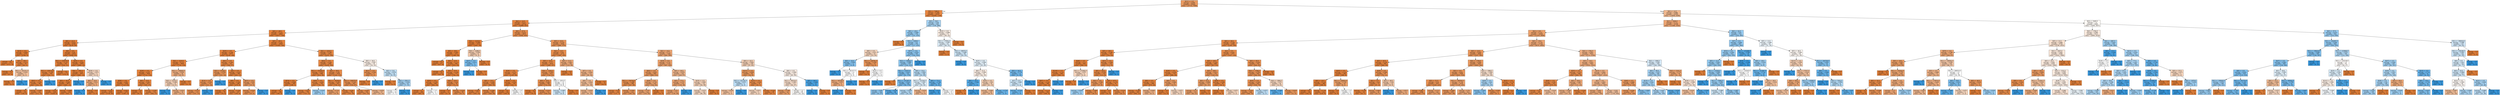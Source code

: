 digraph Tree {
node [shape=box, style="filled", color="black"] ;
0 [label="X[31] <= 0.5\nentropy = 0.649\nsamples = 45222\nvalue = [37714, 7508]", fillcolor="#e58139cc"] ;
1 [label="X[3] <= 7280.0\nentropy = 0.269\nsamples = 24167\nvalue = [23058, 1109]", fillcolor="#e58139f3"] ;
0 -> 1 [labeldistance=2.5, labelangle=45, headlabel="True"] ;
2 [label="X[2] <= 12.5\nentropy = 0.217\nsamples = 23722\nvalue = [22899, 823]", fillcolor="#e58139f6"] ;
1 -> 2 ;
3 [label="X[0] <= 28.5\nentropy = 0.127\nsamples = 18847\nvalue = [18517, 330]", fillcolor="#e58139fa"] ;
2 -> 3 ;
4 [label="X[0] <= 21.5\nentropy = 0.031\nsamples = 8160\nvalue = [8134, 26]", fillcolor="#e58139fe"] ;
3 -> 4 ;
5 [label="X[18] <= 0.5\nentropy = 0.004\nsamples = 3741\nvalue = [3740, 1]", fillcolor="#e58139ff"] ;
4 -> 5 ;
6 [label="entropy = 0.0\nsamples = 3711\nvalue = [3711, 0]", fillcolor="#e58139ff"] ;
5 -> 6 ;
7 [label="X[5] <= 56.0\nentropy = 0.211\nsamples = 30\nvalue = [29, 1]", fillcolor="#e58139f6"] ;
5 -> 7 ;
8 [label="entropy = 0.0\nsamples = 27\nvalue = [27, 0]", fillcolor="#e58139ff"] ;
7 -> 8 ;
9 [label="X[1] <= 303151.5\nentropy = 0.918\nsamples = 3\nvalue = [2, 1]", fillcolor="#e581397f"] ;
7 -> 9 ;
10 [label="entropy = 0.0\nsamples = 2\nvalue = [2, 0]", fillcolor="#e58139ff"] ;
9 -> 10 ;
11 [label="entropy = 0.0\nsamples = 1\nvalue = [0, 1]", fillcolor="#399de5ff"] ;
9 -> 11 ;
12 [label="X[8] <= 0.5\nentropy = 0.05\nsamples = 4419\nvalue = [4394, 25]", fillcolor="#e58139fe"] ;
4 -> 12 ;
13 [label="X[1] <= 230576.0\nentropy = 0.143\nsamples = 541\nvalue = [530, 11]", fillcolor="#e58139fa"] ;
12 -> 13 ;
14 [label="X[1] <= 229114.0\nentropy = 0.196\nsamples = 363\nvalue = [352, 11]", fillcolor="#e58139f7"] ;
13 -> 14 ;
15 [label="X[62] <= 0.5\nentropy = 0.182\nsamples = 362\nvalue = [352, 10]", fillcolor="#e58139f8"] ;
14 -> 15 ;
16 [label="entropy = 0.0\nsamples = 140\nvalue = [140, 0]", fillcolor="#e58139ff"] ;
15 -> 16 ;
17 [label="entropy = 0.265\nsamples = 222\nvalue = [212, 10]", fillcolor="#e58139f3"] ;
15 -> 17 ;
18 [label="entropy = 0.0\nsamples = 1\nvalue = [0, 1]", fillcolor="#399de5ff"] ;
14 -> 18 ;
19 [label="entropy = 0.0\nsamples = 178\nvalue = [178, 0]", fillcolor="#e58139ff"] ;
13 -> 19 ;
20 [label="X[30] <= 0.5\nentropy = 0.034\nsamples = 3878\nvalue = [3864, 14]", fillcolor="#e58139fe"] ;
12 -> 20 ;
21 [label="X[4] <= 2501.5\nentropy = 0.03\nsamples = 3873\nvalue = [3861, 12]", fillcolor="#e58139fe"] ;
20 -> 21 ;
22 [label="X[5] <= 44.5\nentropy = 0.028\nsamples = 3872\nvalue = [3861, 11]", fillcolor="#e58139fe"] ;
21 -> 22 ;
23 [label="entropy = 0.014\nsamples = 3242\nvalue = [3238, 4]", fillcolor="#e58139ff"] ;
22 -> 23 ;
24 [label="entropy = 0.088\nsamples = 630\nvalue = [623, 7]", fillcolor="#e58139fc"] ;
22 -> 24 ;
25 [label="entropy = 0.0\nsamples = 1\nvalue = [0, 1]", fillcolor="#399de5ff"] ;
21 -> 25 ;
26 [label="X[38] <= 0.5\nentropy = 0.971\nsamples = 5\nvalue = [3, 2]", fillcolor="#e5813955"] ;
20 -> 26 ;
27 [label="X[0] <= 24.0\nentropy = 0.811\nsamples = 4\nvalue = [3, 1]", fillcolor="#e58139aa"] ;
26 -> 27 ;
28 [label="entropy = 0.0\nsamples = 1\nvalue = [0, 1]", fillcolor="#399de5ff"] ;
27 -> 28 ;
29 [label="entropy = 0.0\nsamples = 3\nvalue = [3, 0]", fillcolor="#e58139ff"] ;
27 -> 29 ;
30 [label="entropy = 0.0\nsamples = 1\nvalue = [0, 1]", fillcolor="#399de5ff"] ;
26 -> 30 ;
31 [label="X[5] <= 40.5\nentropy = 0.187\nsamples = 10687\nvalue = [10383, 304]", fillcolor="#e58139f8"] ;
3 -> 31 ;
32 [label="X[45] <= 0.5\nentropy = 0.128\nsamples = 8275\nvalue = [8129, 146]", fillcolor="#e58139fa"] ;
31 -> 32 ;
33 [label="X[4] <= 2218.5\nentropy = 0.113\nsamples = 7854\nvalue = [7735, 119]", fillcolor="#e58139fb"] ;
32 -> 33 ;
34 [label="X[39] <= 0.5\nentropy = 0.107\nsamples = 7820\nvalue = [7710, 110]", fillcolor="#e58139fb"] ;
33 -> 34 ;
35 [label="X[58] <= 0.5\nentropy = 0.091\nsamples = 7208\nvalue = [7125, 83]", fillcolor="#e58139fc"] ;
34 -> 35 ;
36 [label="entropy = 0.104\nsamples = 5838\nvalue = [5758, 80]", fillcolor="#e58139fb"] ;
35 -> 36 ;
37 [label="entropy = 0.023\nsamples = 1370\nvalue = [1367, 3]", fillcolor="#e58139fe"] ;
35 -> 37 ;
38 [label="X[0] <= 32.5\nentropy = 0.261\nsamples = 612\nvalue = [585, 27]", fillcolor="#e58139f3"] ;
34 -> 38 ;
39 [label="entropy = 0.0\nsamples = 93\nvalue = [93, 0]", fillcolor="#e58139ff"] ;
38 -> 39 ;
40 [label="entropy = 0.295\nsamples = 519\nvalue = [492, 27]", fillcolor="#e58139f1"] ;
38 -> 40 ;
41 [label="X[1] <= 194645.5\nentropy = 0.834\nsamples = 34\nvalue = [25, 9]", fillcolor="#e58139a3"] ;
33 -> 41 ;
42 [label="X[4] <= 2270.0\nentropy = 0.966\nsamples = 23\nvalue = [14, 9]", fillcolor="#e581395b"] ;
41 -> 42 ;
43 [label="entropy = 0.0\nsamples = 4\nvalue = [0, 4]", fillcolor="#399de5ff"] ;
42 -> 43 ;
44 [label="entropy = 0.831\nsamples = 19\nvalue = [14, 5]", fillcolor="#e58139a4"] ;
42 -> 44 ;
45 [label="entropy = 0.0\nsamples = 11\nvalue = [11, 0]", fillcolor="#e58139ff"] ;
41 -> 45 ;
46 [label="X[61] <= 0.5\nentropy = 0.344\nsamples = 421\nvalue = [394, 27]", fillcolor="#e58139ee"] ;
32 -> 46 ;
47 [label="X[3] <= 4718.5\nentropy = 0.576\nsamples = 117\nvalue = [101, 16]", fillcolor="#e58139d7"] ;
46 -> 47 ;
48 [label="X[14] <= 0.5\nentropy = 0.534\nsamples = 115\nvalue = [101, 14]", fillcolor="#e58139dc"] ;
47 -> 48 ;
49 [label="entropy = 0.512\nsamples = 114\nvalue = [101, 13]", fillcolor="#e58139de"] ;
48 -> 49 ;
50 [label="entropy = 0.0\nsamples = 1\nvalue = [0, 1]", fillcolor="#399de5ff"] ;
48 -> 50 ;
51 [label="entropy = 0.0\nsamples = 2\nvalue = [0, 2]", fillcolor="#399de5ff"] ;
47 -> 51 ;
52 [label="X[6] <= 0.5\nentropy = 0.225\nsamples = 304\nvalue = [293, 11]", fillcolor="#e58139f5"] ;
46 -> 52 ;
53 [label="X[8] <= 0.5\nentropy = 0.184\nsamples = 286\nvalue = [278, 8]", fillcolor="#e58139f8"] ;
52 -> 53 ;
54 [label="entropy = 0.0\nsamples = 79\nvalue = [79, 0]", fillcolor="#e58139ff"] ;
53 -> 54 ;
55 [label="entropy = 0.236\nsamples = 207\nvalue = [199, 8]", fillcolor="#e58139f5"] ;
53 -> 55 ;
56 [label="X[57] <= 0.5\nentropy = 0.65\nsamples = 18\nvalue = [15, 3]", fillcolor="#e58139cc"] ;
52 -> 56 ;
57 [label="entropy = 0.523\nsamples = 17\nvalue = [15, 2]", fillcolor="#e58139dd"] ;
56 -> 57 ;
58 [label="entropy = 0.0\nsamples = 1\nvalue = [0, 1]", fillcolor="#399de5ff"] ;
56 -> 58 ;
59 [label="X[4] <= 2244.5\nentropy = 0.349\nsamples = 2412\nvalue = [2254, 158]", fillcolor="#e58139ed"] ;
31 -> 59 ;
60 [label="X[62] <= 0.5\nentropy = 0.329\nsamples = 2382\nvalue = [2238, 144]", fillcolor="#e58139ef"] ;
59 -> 60 ;
61 [label="X[1] <= 103263.0\nentropy = 0.223\nsamples = 948\nvalue = [914, 34]", fillcolor="#e58139f6"] ;
60 -> 61 ;
62 [label="X[74] <= 0.5\nentropy = 0.048\nsamples = 189\nvalue = [188, 1]", fillcolor="#e58139fe"] ;
61 -> 62 ;
63 [label="entropy = 0.0\nsamples = 188\nvalue = [188, 0]", fillcolor="#e58139ff"] ;
62 -> 63 ;
64 [label="entropy = 0.0\nsamples = 1\nvalue = [0, 1]", fillcolor="#399de5ff"] ;
62 -> 64 ;
65 [label="X[46] <= 0.5\nentropy = 0.258\nsamples = 759\nvalue = [726, 33]", fillcolor="#e58139f3"] ;
61 -> 65 ;
66 [label="entropy = 0.247\nsamples = 756\nvalue = [725, 31]", fillcolor="#e58139f4"] ;
65 -> 66 ;
67 [label="entropy = 0.918\nsamples = 3\nvalue = [1, 2]", fillcolor="#399de57f"] ;
65 -> 67 ;
68 [label="X[0] <= 39.5\nentropy = 0.39\nsamples = 1434\nvalue = [1324, 110]", fillcolor="#e58139ea"] ;
60 -> 68 ;
69 [label="X[1] <= 34236.0\nentropy = 0.293\nsamples = 833\nvalue = [790, 43]", fillcolor="#e58139f1"] ;
68 -> 69 ;
70 [label="entropy = 0.712\nsamples = 41\nvalue = [33, 8]", fillcolor="#e58139c1"] ;
69 -> 70 ;
71 [label="entropy = 0.261\nsamples = 792\nvalue = [757, 35]", fillcolor="#e58139f3"] ;
69 -> 71 ;
72 [label="X[1] <= 328275.0\nentropy = 0.504\nsamples = 601\nvalue = [534, 67]", fillcolor="#e58139df"] ;
68 -> 72 ;
73 [label="entropy = 0.455\nsamples = 554\nvalue = [501, 53]", fillcolor="#e58139e4"] ;
72 -> 73 ;
74 [label="entropy = 0.879\nsamples = 47\nvalue = [33, 14]", fillcolor="#e5813993"] ;
72 -> 74 ;
75 [label="X[0] <= 36.5\nentropy = 0.997\nsamples = 30\nvalue = [16, 14]", fillcolor="#e5813920"] ;
59 -> 75 ;
76 [label="X[21] <= 0.5\nentropy = 0.544\nsamples = 8\nvalue = [7, 1]", fillcolor="#e58139db"] ;
75 -> 76 ;
77 [label="entropy = 0.0\nsamples = 7\nvalue = [7, 0]", fillcolor="#e58139ff"] ;
76 -> 77 ;
78 [label="entropy = 0.0\nsamples = 1\nvalue = [0, 1]", fillcolor="#399de5ff"] ;
76 -> 78 ;
79 [label="X[2] <= 5.0\nentropy = 0.976\nsamples = 22\nvalue = [9, 13]", fillcolor="#399de54e"] ;
75 -> 79 ;
80 [label="entropy = 0.0\nsamples = 2\nvalue = [2, 0]", fillcolor="#e58139ff"] ;
79 -> 80 ;
81 [label="X[4] <= 2501.5\nentropy = 0.934\nsamples = 20\nvalue = [7, 13]", fillcolor="#399de576"] ;
79 -> 81 ;
82 [label="entropy = 1.0\nsamples = 14\nvalue = [7, 7]", fillcolor="#e5813900"] ;
81 -> 82 ;
83 [label="entropy = 0.0\nsamples = 6\nvalue = [0, 6]", fillcolor="#399de5ff"] ;
81 -> 83 ;
84 [label="X[0] <= 27.5\nentropy = 0.473\nsamples = 4875\nvalue = [4382, 493]", fillcolor="#e58139e2"] ;
2 -> 84 ;
85 [label="X[4] <= 2218.0\nentropy = 0.098\nsamples = 1419\nvalue = [1401, 18]", fillcolor="#e58139fc"] ;
84 -> 85 ;
86 [label="X[5] <= 39.5\nentropy = 0.085\nsamples = 1411\nvalue = [1396, 15]", fillcolor="#e58139fc"] ;
85 -> 86 ;
87 [label="entropy = 0.0\nsamples = 417\nvalue = [417, 0]", fillcolor="#e58139ff"] ;
86 -> 87 ;
88 [label="X[0] <= 23.5\nentropy = 0.113\nsamples = 994\nvalue = [979, 15]", fillcolor="#e58139fb"] ;
86 -> 88 ;
89 [label="entropy = 0.0\nsamples = 221\nvalue = [221, 0]", fillcolor="#e58139ff"] ;
88 -> 89 ;
90 [label="X[5] <= 53.5\nentropy = 0.138\nsamples = 773\nvalue = [758, 15]", fillcolor="#e58139fa"] ;
88 -> 90 ;
91 [label="X[30] <= 0.5\nentropy = 0.109\nsamples = 694\nvalue = [684, 10]", fillcolor="#e58139fb"] ;
90 -> 91 ;
92 [label="entropy = 0.1\nsamples = 692\nvalue = [683, 9]", fillcolor="#e58139fc"] ;
91 -> 92 ;
93 [label="entropy = 1.0\nsamples = 2\nvalue = [1, 1]", fillcolor="#e5813900"] ;
91 -> 93 ;
94 [label="X[0] <= 24.5\nentropy = 0.34\nsamples = 79\nvalue = [74, 5]", fillcolor="#e58139ee"] ;
90 -> 94 ;
95 [label="entropy = 0.0\nsamples = 21\nvalue = [21, 0]", fillcolor="#e58139ff"] ;
94 -> 95 ;
96 [label="entropy = 0.424\nsamples = 58\nvalue = [53, 5]", fillcolor="#e58139e7"] ;
94 -> 96 ;
97 [label="X[4] <= 2298.5\nentropy = 0.954\nsamples = 8\nvalue = [5, 3]", fillcolor="#e5813966"] ;
85 -> 97 ;
98 [label="X[47] <= 0.5\nentropy = 0.811\nsamples = 4\nvalue = [1, 3]", fillcolor="#399de5aa"] ;
97 -> 98 ;
99 [label="entropy = 0.0\nsamples = 3\nvalue = [0, 3]", fillcolor="#399de5ff"] ;
98 -> 99 ;
100 [label="entropy = 0.0\nsamples = 1\nvalue = [1, 0]", fillcolor="#e58139ff"] ;
98 -> 100 ;
101 [label="entropy = 0.0\nsamples = 4\nvalue = [4, 0]", fillcolor="#e58139ff"] ;
97 -> 101 ;
102 [label="X[5] <= 43.5\nentropy = 0.578\nsamples = 3456\nvalue = [2981, 475]", fillcolor="#e58139d6"] ;
84 -> 102 ;
103 [label="X[2] <= 14.5\nentropy = 0.42\nsamples = 2172\nvalue = [1987, 185]", fillcolor="#e58139e7"] ;
102 -> 103 ;
104 [label="X[0] <= 42.5\nentropy = 0.377\nsamples = 2016\nvalue = [1869, 147]", fillcolor="#e58139eb"] ;
103 -> 104 ;
105 [label="X[36] <= 0.5\nentropy = 0.272\nsamples = 1201\nvalue = [1145, 56]", fillcolor="#e58139f3"] ;
104 -> 105 ;
106 [label="X[0] <= 33.5\nentropy = 0.299\nsamples = 1039\nvalue = [984, 55]", fillcolor="#e58139f1"] ;
105 -> 106 ;
107 [label="entropy = 0.203\nsamples = 473\nvalue = [458, 15]", fillcolor="#e58139f7"] ;
106 -> 107 ;
108 [label="entropy = 0.368\nsamples = 566\nvalue = [526, 40]", fillcolor="#e58139ec"] ;
106 -> 108 ;
109 [label="X[35] <= 0.5\nentropy = 0.054\nsamples = 162\nvalue = [161, 1]", fillcolor="#e58139fd"] ;
105 -> 109 ;
110 [label="entropy = 0.0\nsamples = 160\nvalue = [160, 0]", fillcolor="#e58139ff"] ;
109 -> 110 ;
111 [label="entropy = 1.0\nsamples = 2\nvalue = [1, 1]", fillcolor="#e5813900"] ;
109 -> 111 ;
112 [label="X[4] <= 2244.5\nentropy = 0.505\nsamples = 815\nvalue = [724, 91]", fillcolor="#e58139df"] ;
104 -> 112 ;
113 [label="X[5] <= 20.5\nentropy = 0.481\nsamples = 799\nvalue = [716, 83]", fillcolor="#e58139e1"] ;
112 -> 113 ;
114 [label="entropy = 0.0\nsamples = 78\nvalue = [78, 0]", fillcolor="#e58139ff"] ;
113 -> 114 ;
115 [label="entropy = 0.515\nsamples = 721\nvalue = [638, 83]", fillcolor="#e58139de"] ;
113 -> 115 ;
116 [label="X[4] <= 2914.0\nentropy = 1.0\nsamples = 16\nvalue = [8, 8]", fillcolor="#e5813900"] ;
112 -> 116 ;
117 [label="entropy = 0.985\nsamples = 14\nvalue = [6, 8]", fillcolor="#399de540"] ;
116 -> 117 ;
118 [label="entropy = 0.0\nsamples = 2\nvalue = [2, 0]", fillcolor="#e58139ff"] ;
116 -> 118 ;
119 [label="X[0] <= 31.5\nentropy = 0.801\nsamples = 156\nvalue = [118, 38]", fillcolor="#e58139ad"] ;
103 -> 119 ;
120 [label="entropy = 0.0\nsamples = 19\nvalue = [19, 0]", fillcolor="#e58139ff"] ;
119 -> 120 ;
121 [label="X[7] <= 0.5\nentropy = 0.852\nsamples = 137\nvalue = [99, 38]", fillcolor="#e581399d"] ;
119 -> 121 ;
122 [label="X[6] <= 0.5\nentropy = 0.904\nsamples = 119\nvalue = [81, 38]", fillcolor="#e5813987"] ;
121 -> 122 ;
123 [label="entropy = 0.876\nsamples = 115\nvalue = [81, 34]", fillcolor="#e5813994"] ;
122 -> 123 ;
124 [label="entropy = 0.0\nsamples = 4\nvalue = [0, 4]", fillcolor="#399de5ff"] ;
122 -> 124 ;
125 [label="entropy = 0.0\nsamples = 18\nvalue = [18, 0]", fillcolor="#e58139ff"] ;
121 -> 125 ;
126 [label="X[2] <= 14.5\nentropy = 0.771\nsamples = 1284\nvalue = [994, 290]", fillcolor="#e58139b5"] ;
102 -> 126 ;
127 [label="X[39] <= 0.5\nentropy = 0.727\nsamples = 1125\nvalue = [897, 228]", fillcolor="#e58139be"] ;
126 -> 127 ;
128 [label="X[62] <= 0.5\nentropy = 0.643\nsamples = 800\nvalue = [669, 131]", fillcolor="#e58139cd"] ;
127 -> 128 ;
129 [label="X[1] <= 154744.0\nentropy = 0.489\nsamples = 366\nvalue = [327, 39]", fillcolor="#e58139e1"] ;
128 -> 129 ;
130 [label="entropy = 0.28\nsamples = 144\nvalue = [137, 7]", fillcolor="#e58139f2"] ;
129 -> 130 ;
131 [label="entropy = 0.595\nsamples = 222\nvalue = [190, 32]", fillcolor="#e58139d4"] ;
129 -> 131 ;
132 [label="X[49] <= 0.5\nentropy = 0.745\nsamples = 434\nvalue = [342, 92]", fillcolor="#e58139ba"] ;
128 -> 132 ;
133 [label="entropy = 0.757\nsamples = 422\nvalue = [330, 92]", fillcolor="#e58139b8"] ;
132 -> 133 ;
134 [label="entropy = 0.0\nsamples = 12\nvalue = [12, 0]", fillcolor="#e58139ff"] ;
132 -> 134 ;
135 [label="X[0] <= 40.5\nentropy = 0.879\nsamples = 325\nvalue = [228, 97]", fillcolor="#e5813993"] ;
127 -> 135 ;
136 [label="X[5] <= 77.5\nentropy = 0.757\nsamples = 174\nvalue = [136, 38]", fillcolor="#e58139b8"] ;
135 -> 136 ;
137 [label="entropy = 0.74\nsamples = 172\nvalue = [136, 36]", fillcolor="#e58139bb"] ;
136 -> 137 ;
138 [label="entropy = 0.0\nsamples = 2\nvalue = [0, 2]", fillcolor="#399de5ff"] ;
136 -> 138 ;
139 [label="X[35] <= 0.5\nentropy = 0.965\nsamples = 151\nvalue = [92, 59]", fillcolor="#e581395b"] ;
135 -> 139 ;
140 [label="entropy = 0.975\nsamples = 145\nvalue = [86, 59]", fillcolor="#e5813950"] ;
139 -> 140 ;
141 [label="entropy = 0.0\nsamples = 6\nvalue = [6, 0]", fillcolor="#e58139ff"] ;
139 -> 141 ;
142 [label="X[0] <= 32.5\nentropy = 0.965\nsamples = 159\nvalue = [97, 62]", fillcolor="#e581395c"] ;
126 -> 142 ;
143 [label="X[101] <= 0.5\nentropy = 0.629\nsamples = 38\nvalue = [32, 6]", fillcolor="#e58139cf"] ;
142 -> 143 ;
144 [label="X[1] <= 321191.5\nentropy = 0.971\nsamples = 5\nvalue = [2, 3]", fillcolor="#399de555"] ;
143 -> 144 ;
145 [label="entropy = 0.918\nsamples = 3\nvalue = [2, 1]", fillcolor="#e581397f"] ;
144 -> 145 ;
146 [label="entropy = 0.0\nsamples = 2\nvalue = [0, 2]", fillcolor="#399de5ff"] ;
144 -> 146 ;
147 [label="X[33] <= 0.5\nentropy = 0.439\nsamples = 33\nvalue = [30, 3]", fillcolor="#e58139e6"] ;
143 -> 147 ;
148 [label="entropy = 0.971\nsamples = 5\nvalue = [3, 2]", fillcolor="#e5813955"] ;
147 -> 148 ;
149 [label="entropy = 0.222\nsamples = 28\nvalue = [27, 1]", fillcolor="#e58139f6"] ;
147 -> 149 ;
150 [label="X[6] <= 0.5\nentropy = 0.996\nsamples = 121\nvalue = [65, 56]", fillcolor="#e5813923"] ;
142 -> 150 ;
151 [label="X[1] <= 99519.0\nentropy = 0.983\nsamples = 111\nvalue = [64, 47]", fillcolor="#e5813944"] ;
150 -> 151 ;
152 [label="entropy = 0.706\nsamples = 26\nvalue = [21, 5]", fillcolor="#e58139c2"] ;
151 -> 152 ;
153 [label="entropy = 1.0\nsamples = 85\nvalue = [43, 42]", fillcolor="#e5813906"] ;
151 -> 153 ;
154 [label="X[5] <= 84.5\nentropy = 0.469\nsamples = 10\nvalue = [1, 9]", fillcolor="#399de5e3"] ;
150 -> 154 ;
155 [label="entropy = 0.0\nsamples = 9\nvalue = [0, 9]", fillcolor="#399de5ff"] ;
154 -> 155 ;
156 [label="entropy = 0.0\nsamples = 1\nvalue = [1, 0]", fillcolor="#e58139ff"] ;
154 -> 156 ;
157 [label="X[5] <= 58.5\nentropy = 0.94\nsamples = 445\nvalue = [159, 286]", fillcolor="#399de571"] ;
1 -> 157 ;
158 [label="X[0] <= 20.0\nentropy = 0.908\nsamples = 374\nvalue = [121, 253]", fillcolor="#399de585"] ;
157 -> 158 ;
159 [label="entropy = 0.0\nsamples = 4\nvalue = [4, 0]", fillcolor="#e58139ff"] ;
158 -> 159 ;
160 [label="X[3] <= 8296.0\nentropy = 0.9\nsamples = 370\nvalue = [117, 253]", fillcolor="#399de589"] ;
158 -> 160 ;
161 [label="X[8] <= 0.5\nentropy = 0.971\nsamples = 25\nvalue = [15, 10]", fillcolor="#e5813955"] ;
160 -> 161 ;
162 [label="X[0] <= 44.0\nentropy = 0.845\nsamples = 11\nvalue = [3, 8]", fillcolor="#399de59f"] ;
161 -> 162 ;
163 [label="entropy = 0.0\nsamples = 5\nvalue = [0, 5]", fillcolor="#399de5ff"] ;
162 -> 163 ;
164 [label="X[1] <= 181317.5\nentropy = 1.0\nsamples = 6\nvalue = [3, 3]", fillcolor="#e5813900"] ;
162 -> 164 ;
165 [label="X[1] <= 94728.0\nentropy = 0.811\nsamples = 4\nvalue = [3, 1]", fillcolor="#e58139aa"] ;
164 -> 165 ;
166 [label="entropy = 0.0\nsamples = 1\nvalue = [0, 1]", fillcolor="#399de5ff"] ;
165 -> 166 ;
167 [label="entropy = 0.0\nsamples = 3\nvalue = [3, 0]", fillcolor="#e58139ff"] ;
165 -> 167 ;
168 [label="entropy = 0.0\nsamples = 2\nvalue = [0, 2]", fillcolor="#399de5ff"] ;
164 -> 168 ;
169 [label="X[1] <= 228781.5\nentropy = 0.592\nsamples = 14\nvalue = [12, 2]", fillcolor="#e58139d4"] ;
161 -> 169 ;
170 [label="entropy = 0.0\nsamples = 10\nvalue = [10, 0]", fillcolor="#e58139ff"] ;
169 -> 170 ;
171 [label="X[22] <= 0.5\nentropy = 1.0\nsamples = 4\nvalue = [2, 2]", fillcolor="#e5813900"] ;
169 -> 171 ;
172 [label="entropy = 0.0\nsamples = 2\nvalue = [2, 0]", fillcolor="#e58139ff"] ;
171 -> 172 ;
173 [label="entropy = 0.0\nsamples = 2\nvalue = [0, 2]", fillcolor="#399de5ff"] ;
171 -> 173 ;
174 [label="X[57] <= 0.5\nentropy = 0.876\nsamples = 345\nvalue = [102, 243]", fillcolor="#399de594"] ;
160 -> 174 ;
175 [label="X[3] <= 14682.0\nentropy = 0.885\nsamples = 337\nvalue = [102, 235]", fillcolor="#399de590"] ;
174 -> 175 ;
176 [label="X[1] <= 31637.0\nentropy = 0.833\nsamples = 231\nvalue = [61, 170]", fillcolor="#399de5a4"] ;
175 -> 176 ;
177 [label="entropy = 0.0\nsamples = 3\nvalue = [3, 0]", fillcolor="#e58139ff"] ;
176 -> 177 ;
178 [label="X[1] <= 201267.5\nentropy = 0.818\nsamples = 228\nvalue = [58, 170]", fillcolor="#399de5a8"] ;
176 -> 178 ;
179 [label="entropy = 0.89\nsamples = 140\nvalue = [43, 97]", fillcolor="#399de58e"] ;
178 -> 179 ;
180 [label="entropy = 0.659\nsamples = 88\nvalue = [15, 73]", fillcolor="#399de5cb"] ;
178 -> 180 ;
181 [label="X[0] <= 53.0\nentropy = 0.963\nsamples = 106\nvalue = [41, 65]", fillcolor="#399de55e"] ;
175 -> 181 ;
182 [label="X[1] <= 223340.5\nentropy = 0.993\nsamples = 80\nvalue = [36, 44]", fillcolor="#399de52e"] ;
181 -> 182 ;
183 [label="entropy = 0.959\nsamples = 63\nvalue = [24, 39]", fillcolor="#399de562"] ;
182 -> 183 ;
184 [label="entropy = 0.874\nsamples = 17\nvalue = [12, 5]", fillcolor="#e5813995"] ;
182 -> 184 ;
185 [label="X[0] <= 71.0\nentropy = 0.706\nsamples = 26\nvalue = [5, 21]", fillcolor="#399de5c2"] ;
181 -> 185 ;
186 [label="entropy = 0.31\nsamples = 18\nvalue = [1, 17]", fillcolor="#399de5f0"] ;
185 -> 186 ;
187 [label="entropy = 1.0\nsamples = 8\nvalue = [4, 4]", fillcolor="#e5813900"] ;
185 -> 187 ;
188 [label="entropy = 0.0\nsamples = 8\nvalue = [0, 8]", fillcolor="#399de5ff"] ;
174 -> 188 ;
189 [label="X[24] <= 0.5\nentropy = 0.996\nsamples = 71\nvalue = [38, 33]", fillcolor="#e5813922"] ;
157 -> 189 ;
190 [label="X[1] <= 37852.0\nentropy = 0.995\nsamples = 61\nvalue = [28, 33]", fillcolor="#399de527"] ;
189 -> 190 ;
191 [label="entropy = 0.0\nsamples = 3\nvalue = [3, 0]", fillcolor="#e58139ff"] ;
190 -> 191 ;
192 [label="X[1] <= 69670.5\nentropy = 0.986\nsamples = 58\nvalue = [25, 33]", fillcolor="#399de53e"] ;
190 -> 192 ;
193 [label="entropy = 0.0\nsamples = 4\nvalue = [0, 4]", fillcolor="#399de5ff"] ;
192 -> 193 ;
194 [label="X[25] <= 0.5\nentropy = 0.996\nsamples = 54\nvalue = [25, 29]", fillcolor="#399de523"] ;
192 -> 194 ;
195 [label="X[0] <= 31.5\nentropy = 0.996\nsamples = 41\nvalue = [22, 19]", fillcolor="#e5813923"] ;
194 -> 195 ;
196 [label="X[0] <= 24.5\nentropy = 0.592\nsamples = 7\nvalue = [1, 6]", fillcolor="#399de5d4"] ;
195 -> 196 ;
197 [label="entropy = 0.0\nsamples = 1\nvalue = [1, 0]", fillcolor="#e58139ff"] ;
196 -> 197 ;
198 [label="entropy = 0.0\nsamples = 6\nvalue = [0, 6]", fillcolor="#399de5ff"] ;
196 -> 198 ;
199 [label="X[54] <= 0.5\nentropy = 0.96\nsamples = 34\nvalue = [21, 13]", fillcolor="#e5813961"] ;
195 -> 199 ;
200 [label="entropy = 0.894\nsamples = 29\nvalue = [20, 9]", fillcolor="#e581398c"] ;
199 -> 200 ;
201 [label="entropy = 0.722\nsamples = 5\nvalue = [1, 4]", fillcolor="#399de5bf"] ;
199 -> 201 ;
202 [label="X[0] <= 44.5\nentropy = 0.779\nsamples = 13\nvalue = [3, 10]", fillcolor="#399de5b3"] ;
194 -> 202 ;
203 [label="X[7] <= 0.5\nentropy = 0.985\nsamples = 7\nvalue = [3, 4]", fillcolor="#399de540"] ;
202 -> 203 ;
204 [label="entropy = 0.722\nsamples = 5\nvalue = [1, 4]", fillcolor="#399de5bf"] ;
203 -> 204 ;
205 [label="entropy = 0.0\nsamples = 2\nvalue = [2, 0]", fillcolor="#e58139ff"] ;
203 -> 205 ;
206 [label="entropy = 0.0\nsamples = 6\nvalue = [0, 6]", fillcolor="#399de5ff"] ;
202 -> 206 ;
207 [label="entropy = 0.0\nsamples = 10\nvalue = [10, 0]", fillcolor="#e58139ff"] ;
189 -> 207 ;
208 [label="X[2] <= 12.5\nentropy = 0.886\nsamples = 21055\nvalue = [14656, 6399]", fillcolor="#e5813990"] ;
0 -> 208 [labeldistance=2.5, labelangle=-45, headlabel="False"] ;
209 [label="X[3] <= 5095.5\nentropy = 0.771\nsamples = 14790\nvalue = [11448, 3342]", fillcolor="#e58139b5"] ;
208 -> 209 ;
210 [label="X[2] <= 8.5\nentropy = 0.727\nsamples = 14058\nvalue = [11210, 2848]", fillcolor="#e58139be"] ;
209 -> 210 ;
211 [label="X[0] <= 36.5\nentropy = 0.358\nsamples = 2296\nvalue = [2140, 156]", fillcolor="#e58139ec"] ;
210 -> 211 ;
212 [label="X[5] <= 49.5\nentropy = 0.196\nsamples = 725\nvalue = [703, 22]", fillcolor="#e58139f7"] ;
211 -> 212 ;
213 [label="X[48] <= 0.5\nentropy = 0.15\nsamples = 605\nvalue = [592, 13]", fillcolor="#e58139f9"] ;
212 -> 213 ;
214 [label="X[100] <= 0.5\nentropy = 0.132\nsamples = 600\nvalue = [589, 11]", fillcolor="#e58139fa"] ;
213 -> 214 ;
215 [label="X[87] <= 0.5\nentropy = 0.122\nsamples = 599\nvalue = [589, 10]", fillcolor="#e58139fb"] ;
214 -> 215 ;
216 [label="entropy = 0.113\nsamples = 598\nvalue = [589, 9]", fillcolor="#e58139fb"] ;
215 -> 216 ;
217 [label="entropy = 0.0\nsamples = 1\nvalue = [0, 1]", fillcolor="#399de5ff"] ;
215 -> 217 ;
218 [label="entropy = 0.0\nsamples = 1\nvalue = [0, 1]", fillcolor="#399de5ff"] ;
214 -> 218 ;
219 [label="X[1] <= 273083.5\nentropy = 0.971\nsamples = 5\nvalue = [3, 2]", fillcolor="#e5813955"] ;
213 -> 219 ;
220 [label="entropy = 0.0\nsamples = 3\nvalue = [3, 0]", fillcolor="#e58139ff"] ;
219 -> 220 ;
221 [label="entropy = 0.0\nsamples = 2\nvalue = [0, 2]", fillcolor="#399de5ff"] ;
219 -> 221 ;
222 [label="X[51] <= 0.5\nentropy = 0.384\nsamples = 120\nvalue = [111, 9]", fillcolor="#e58139ea"] ;
212 -> 222 ;
223 [label="X[5] <= 50.5\nentropy = 0.355\nsamples = 119\nvalue = [111, 8]", fillcolor="#e58139ed"] ;
222 -> 223 ;
224 [label="X[2] <= 3.5\nentropy = 0.583\nsamples = 43\nvalue = [37, 6]", fillcolor="#e58139d6"] ;
223 -> 224 ;
225 [label="entropy = 0.918\nsamples = 3\nvalue = [1, 2]", fillcolor="#399de57f"] ;
224 -> 225 ;
226 [label="entropy = 0.469\nsamples = 40\nvalue = [36, 4]", fillcolor="#e58139e3"] ;
224 -> 226 ;
227 [label="X[5] <= 67.5\nentropy = 0.176\nsamples = 76\nvalue = [74, 2]", fillcolor="#e58139f8"] ;
223 -> 227 ;
228 [label="entropy = 0.0\nsamples = 52\nvalue = [52, 0]", fillcolor="#e58139ff"] ;
227 -> 228 ;
229 [label="entropy = 0.414\nsamples = 24\nvalue = [22, 2]", fillcolor="#e58139e8"] ;
227 -> 229 ;
230 [label="entropy = 0.0\nsamples = 1\nvalue = [0, 1]", fillcolor="#399de5ff"] ;
222 -> 230 ;
231 [label="X[2] <= 5.5\nentropy = 0.421\nsamples = 1571\nvalue = [1437, 134]", fillcolor="#e58139e7"] ;
211 -> 231 ;
232 [label="X[5] <= 49.5\nentropy = 0.322\nsamples = 868\nvalue = [817, 51]", fillcolor="#e58139ef"] ;
231 -> 232 ;
233 [label="X[39] <= 0.5\nentropy = 0.238\nsamples = 716\nvalue = [688, 28]", fillcolor="#e58139f5"] ;
232 -> 233 ;
234 [label="X[9] <= 0.5\nentropy = 0.217\nsamples = 694\nvalue = [670, 24]", fillcolor="#e58139f6"] ;
233 -> 234 ;
235 [label="entropy = 0.198\nsamples = 683\nvalue = [662, 21]", fillcolor="#e58139f7"] ;
234 -> 235 ;
236 [label="entropy = 0.845\nsamples = 11\nvalue = [8, 3]", fillcolor="#e581399f"] ;
234 -> 236 ;
237 [label="X[8] <= 0.5\nentropy = 0.684\nsamples = 22\nvalue = [18, 4]", fillcolor="#e58139c6"] ;
233 -> 237 ;
238 [label="entropy = 0.0\nsamples = 12\nvalue = [12, 0]", fillcolor="#e58139ff"] ;
237 -> 238 ;
239 [label="entropy = 0.971\nsamples = 10\nvalue = [6, 4]", fillcolor="#e5813955"] ;
237 -> 239 ;
240 [label="X[5] <= 68.5\nentropy = 0.613\nsamples = 152\nvalue = [129, 23]", fillcolor="#e58139d2"] ;
232 -> 240 ;
241 [label="X[0] <= 63.5\nentropy = 0.696\nsamples = 112\nvalue = [91, 21]", fillcolor="#e58139c4"] ;
240 -> 241 ;
242 [label="entropy = 0.73\nsamples = 103\nvalue = [82, 21]", fillcolor="#e58139be"] ;
241 -> 242 ;
243 [label="entropy = 0.0\nsamples = 9\nvalue = [9, 0]", fillcolor="#e58139ff"] ;
241 -> 243 ;
244 [label="X[49] <= 0.5\nentropy = 0.286\nsamples = 40\nvalue = [38, 2]", fillcolor="#e58139f2"] ;
240 -> 244 ;
245 [label="entropy = 0.0\nsamples = 35\nvalue = [35, 0]", fillcolor="#e58139ff"] ;
244 -> 245 ;
246 [label="entropy = 0.971\nsamples = 5\nvalue = [3, 2]", fillcolor="#e5813955"] ;
244 -> 246 ;
247 [label="X[0] <= 65.5\nentropy = 0.524\nsamples = 703\nvalue = [620, 83]", fillcolor="#e58139dd"] ;
231 -> 247 ;
248 [label="X[4] <= 1794.0\nentropy = 0.554\nsamples = 645\nvalue = [562, 83]", fillcolor="#e58139d9"] ;
247 -> 248 ;
249 [label="X[45] <= 0.5\nentropy = 0.529\nsamples = 625\nvalue = [550, 75]", fillcolor="#e58139dc"] ;
248 -> 249 ;
250 [label="entropy = 0.518\nsamples = 620\nvalue = [548, 72]", fillcolor="#e58139dd"] ;
249 -> 250 ;
251 [label="entropy = 0.971\nsamples = 5\nvalue = [2, 3]", fillcolor="#399de555"] ;
249 -> 251 ;
252 [label="X[4] <= 1894.5\nentropy = 0.971\nsamples = 20\nvalue = [12, 8]", fillcolor="#e5813955"] ;
248 -> 252 ;
253 [label="entropy = 0.592\nsamples = 7\nvalue = [1, 6]", fillcolor="#399de5d4"] ;
252 -> 253 ;
254 [label="entropy = 0.619\nsamples = 13\nvalue = [11, 2]", fillcolor="#e58139d1"] ;
252 -> 254 ;
255 [label="entropy = 0.0\nsamples = 58\nvalue = [58, 0]", fillcolor="#e58139ff"] ;
247 -> 255 ;
256 [label="X[0] <= 35.5\nentropy = 0.776\nsamples = 11762\nvalue = [9070, 2692]", fillcolor="#e58139b3"] ;
210 -> 256 ;
257 [label="X[0] <= 24.5\nentropy = 0.605\nsamples = 3940\nvalue = [3357, 583]", fillcolor="#e58139d3"] ;
256 -> 257 ;
258 [label="X[5] <= 45.5\nentropy = 0.239\nsamples = 483\nvalue = [464, 19]", fillcolor="#e58139f5"] ;
257 -> 258 ;
259 [label="X[45] <= 0.5\nentropy = 0.143\nsamples = 396\nvalue = [388, 8]", fillcolor="#e58139fa"] ;
258 -> 259 ;
260 [label="X[0] <= 22.5\nentropy = 0.116\nsamples = 386\nvalue = [380, 6]", fillcolor="#e58139fb"] ;
259 -> 260 ;
261 [label="entropy = 0.0\nsamples = 162\nvalue = [162, 0]", fillcolor="#e58139ff"] ;
260 -> 261 ;
262 [label="entropy = 0.178\nsamples = 224\nvalue = [218, 6]", fillcolor="#e58139f8"] ;
260 -> 262 ;
263 [label="X[1] <= 228832.0\nentropy = 0.722\nsamples = 10\nvalue = [8, 2]", fillcolor="#e58139bf"] ;
259 -> 263 ;
264 [label="entropy = 0.0\nsamples = 6\nvalue = [6, 0]", fillcolor="#e58139ff"] ;
263 -> 264 ;
265 [label="entropy = 1.0\nsamples = 4\nvalue = [2, 2]", fillcolor="#e5813900"] ;
263 -> 265 ;
266 [label="X[49] <= 0.5\nentropy = 0.548\nsamples = 87\nvalue = [76, 11]", fillcolor="#e58139da"] ;
258 -> 266 ;
267 [label="X[2] <= 9.5\nentropy = 0.41\nsamples = 73\nvalue = [67, 6]", fillcolor="#e58139e8"] ;
266 -> 267 ;
268 [label="entropy = 0.156\nsamples = 44\nvalue = [43, 1]", fillcolor="#e58139f9"] ;
267 -> 268 ;
269 [label="entropy = 0.663\nsamples = 29\nvalue = [24, 5]", fillcolor="#e58139ca"] ;
267 -> 269 ;
270 [label="X[5] <= 49.5\nentropy = 0.94\nsamples = 14\nvalue = [9, 5]", fillcolor="#e5813971"] ;
266 -> 270 ;
271 [label="entropy = 0.0\nsamples = 2\nvalue = [0, 2]", fillcolor="#399de5ff"] ;
270 -> 271 ;
272 [label="entropy = 0.811\nsamples = 12\nvalue = [9, 3]", fillcolor="#e58139aa"] ;
270 -> 272 ;
273 [label="X[4] <= 1794.0\nentropy = 0.642\nsamples = 3457\nvalue = [2893, 564]", fillcolor="#e58139cd"] ;
257 -> 273 ;
274 [label="X[2] <= 9.5\nentropy = 0.621\nsamples = 3349\nvalue = [2831, 518]", fillcolor="#e58139d0"] ;
273 -> 274 ;
275 [label="X[5] <= 51.5\nentropy = 0.53\nsamples = 1871\nvalue = [1646, 225]", fillcolor="#e58139dc"] ;
274 -> 275 ;
276 [label="entropy = 0.493\nsamples = 1608\nvalue = [1435, 173]", fillcolor="#e58139e0"] ;
275 -> 276 ;
277 [label="entropy = 0.717\nsamples = 263\nvalue = [211, 52]", fillcolor="#e58139c0"] ;
275 -> 277 ;
278 [label="X[1] <= 166783.5\nentropy = 0.718\nsamples = 1478\nvalue = [1185, 293]", fillcolor="#e58139c0"] ;
274 -> 278 ;
279 [label="entropy = 0.609\nsamples = 655\nvalue = [557, 98]", fillcolor="#e58139d2"] ;
278 -> 279 ;
280 [label="entropy = 0.79\nsamples = 823\nvalue = [628, 195]", fillcolor="#e58139b0"] ;
278 -> 280 ;
281 [label="X[4] <= 1989.5\nentropy = 0.984\nsamples = 108\nvalue = [62, 46]", fillcolor="#e5813942"] ;
273 -> 281 ;
282 [label="X[49] <= 0.5\nentropy = 0.94\nsamples = 70\nvalue = [25, 45]", fillcolor="#399de571"] ;
281 -> 282 ;
283 [label="entropy = 0.854\nsamples = 61\nvalue = [17, 44]", fillcolor="#399de59c"] ;
282 -> 283 ;
284 [label="entropy = 0.503\nsamples = 9\nvalue = [8, 1]", fillcolor="#e58139df"] ;
282 -> 284 ;
285 [label="X[43] <= 0.5\nentropy = 0.176\nsamples = 38\nvalue = [37, 1]", fillcolor="#e58139f8"] ;
281 -> 285 ;
286 [label="entropy = 0.0\nsamples = 37\nvalue = [37, 0]", fillcolor="#e58139ff"] ;
285 -> 286 ;
287 [label="entropy = 0.0\nsamples = 1\nvalue = [0, 1]", fillcolor="#399de5ff"] ;
285 -> 287 ;
288 [label="X[4] <= 1782.5\nentropy = 0.841\nsamples = 7822\nvalue = [5713, 2109]", fillcolor="#e58139a1"] ;
256 -> 288 ;
289 [label="X[5] <= 34.5\nentropy = 0.821\nsamples = 7463\nvalue = [5553, 1910]", fillcolor="#e58139a7"] ;
288 -> 289 ;
290 [label="X[55] <= 0.5\nentropy = 0.512\nsamples = 684\nvalue = [606, 78]", fillcolor="#e58139de"] ;
289 -> 290 ;
291 [label="X[48] <= 0.5\nentropy = 0.361\nsamples = 510\nvalue = [475, 35]", fillcolor="#e58139ec"] ;
290 -> 291 ;
292 [label="entropy = 0.33\nsamples = 495\nvalue = [465, 30]", fillcolor="#e58139ef"] ;
291 -> 292 ;
293 [label="entropy = 0.918\nsamples = 15\nvalue = [10, 5]", fillcolor="#e581397f"] ;
291 -> 293 ;
294 [label="X[0] <= 60.5\nentropy = 0.807\nsamples = 174\nvalue = [131, 43]", fillcolor="#e58139ab"] ;
290 -> 294 ;
295 [label="entropy = 0.858\nsamples = 149\nvalue = [107, 42]", fillcolor="#e581399b"] ;
294 -> 295 ;
296 [label="entropy = 0.242\nsamples = 25\nvalue = [24, 1]", fillcolor="#e58139f4"] ;
294 -> 296 ;
297 [label="X[10] <= 0.5\nentropy = 0.842\nsamples = 6779\nvalue = [4947, 1832]", fillcolor="#e58139a1"] ;
289 -> 297 ;
298 [label="X[2] <= 9.5\nentropy = 0.863\nsamples = 5901\nvalue = [4214, 1687]", fillcolor="#e5813999"] ;
297 -> 298 ;
299 [label="entropy = 0.803\nsamples = 3246\nvalue = [2451, 795]", fillcolor="#e58139ac"] ;
298 -> 299 ;
300 [label="entropy = 0.921\nsamples = 2655\nvalue = [1763, 892]", fillcolor="#e581397e"] ;
298 -> 300 ;
301 [label="X[48] <= 0.5\nentropy = 0.646\nsamples = 878\nvalue = [733, 145]", fillcolor="#e58139cd"] ;
297 -> 301 ;
302 [label="entropy = 0.636\nsamples = 871\nvalue = [731, 140]", fillcolor="#e58139ce"] ;
301 -> 302 ;
303 [label="entropy = 0.863\nsamples = 7\nvalue = [2, 5]", fillcolor="#399de599"] ;
301 -> 303 ;
304 [label="X[4] <= 1989.5\nentropy = 0.991\nsamples = 359\nvalue = [160, 199]", fillcolor="#399de532"] ;
288 -> 304 ;
305 [label="X[0] <= 66.5\nentropy = 0.937\nsamples = 280\nvalue = [99, 181]", fillcolor="#399de574"] ;
304 -> 305 ;
306 [label="X[10] <= 0.5\nentropy = 0.931\nsamples = 277\nvalue = [96, 181]", fillcolor="#399de578"] ;
305 -> 306 ;
307 [label="entropy = 0.947\nsamples = 252\nvalue = [92, 160]", fillcolor="#399de56c"] ;
306 -> 307 ;
308 [label="entropy = 0.634\nsamples = 25\nvalue = [4, 21]", fillcolor="#399de5ce"] ;
306 -> 308 ;
309 [label="entropy = 0.0\nsamples = 3\nvalue = [3, 0]", fillcolor="#e58139ff"] ;
305 -> 309 ;
310 [label="X[4] <= 2161.5\nentropy = 0.774\nsamples = 79\nvalue = [61, 18]", fillcolor="#e58139b4"] ;
304 -> 310 ;
311 [label="entropy = 0.0\nsamples = 38\nvalue = [38, 0]", fillcolor="#e58139ff"] ;
310 -> 311 ;
312 [label="X[39] <= 0.5\nentropy = 0.989\nsamples = 41\nvalue = [23, 18]", fillcolor="#e5813937"] ;
310 -> 312 ;
313 [label="entropy = 0.918\nsamples = 33\nvalue = [22, 11]", fillcolor="#e581397f"] ;
312 -> 313 ;
314 [label="entropy = 0.544\nsamples = 8\nvalue = [1, 7]", fillcolor="#399de5db"] ;
312 -> 314 ;
315 [label="X[0] <= 62.5\nentropy = 0.91\nsamples = 732\nvalue = [238, 494]", fillcolor="#399de584"] ;
209 -> 315 ;
316 [label="X[7] <= 0.5\nentropy = 0.894\nsamples = 667\nvalue = [207, 460]", fillcolor="#399de58c"] ;
315 -> 316 ;
317 [label="X[52] <= 0.5\nentropy = 0.904\nsamples = 632\nvalue = [202, 430]", fillcolor="#399de587"] ;
316 -> 317 ;
318 [label="X[5] <= 12.5\nentropy = 0.902\nsamples = 630\nvalue = [200, 430]", fillcolor="#399de588"] ;
317 -> 318 ;
319 [label="entropy = 0.0\nsamples = 2\nvalue = [2, 0]", fillcolor="#e58139ff"] ;
318 -> 319 ;
320 [label="X[1] <= 21629.0\nentropy = 0.899\nsamples = 628\nvalue = [198, 430]", fillcolor="#399de58a"] ;
318 -> 320 ;
321 [label="entropy = 0.0\nsamples = 5\nvalue = [0, 5]", fillcolor="#399de5ff"] ;
320 -> 321 ;
322 [label="X[1] <= 72962.5\nentropy = 0.902\nsamples = 623\nvalue = [198, 425]", fillcolor="#399de588"] ;
320 -> 322 ;
323 [label="entropy = 0.986\nsamples = 65\nvalue = [28, 37]", fillcolor="#399de53e"] ;
322 -> 323 ;
324 [label="entropy = 0.887\nsamples = 558\nvalue = [170, 388]", fillcolor="#399de58f"] ;
322 -> 324 ;
325 [label="entropy = 0.0\nsamples = 2\nvalue = [2, 0]", fillcolor="#e58139ff"] ;
317 -> 325 ;
326 [label="X[1] <= 233289.5\nentropy = 0.592\nsamples = 35\nvalue = [5, 30]", fillcolor="#399de5d4"] ;
316 -> 326 ;
327 [label="X[36] <= 0.5\nentropy = 0.258\nsamples = 23\nvalue = [1, 22]", fillcolor="#399de5f3"] ;
326 -> 327 ;
328 [label="entropy = 0.0\nsamples = 21\nvalue = [0, 21]", fillcolor="#399de5ff"] ;
327 -> 328 ;
329 [label="X[1] <= 125245.0\nentropy = 1.0\nsamples = 2\nvalue = [1, 1]", fillcolor="#e5813900"] ;
327 -> 329 ;
330 [label="entropy = 0.0\nsamples = 1\nvalue = [0, 1]", fillcolor="#399de5ff"] ;
329 -> 330 ;
331 [label="entropy = 0.0\nsamples = 1\nvalue = [1, 0]", fillcolor="#e58139ff"] ;
329 -> 331 ;
332 [label="X[0] <= 49.0\nentropy = 0.918\nsamples = 12\nvalue = [4, 8]", fillcolor="#399de57f"] ;
326 -> 332 ;
333 [label="X[1] <= 413267.5\nentropy = 0.722\nsamples = 10\nvalue = [2, 8]", fillcolor="#399de5bf"] ;
332 -> 333 ;
334 [label="entropy = 0.0\nsamples = 7\nvalue = [0, 7]", fillcolor="#399de5ff"] ;
333 -> 334 ;
335 [label="X[5] <= 39.0\nentropy = 0.918\nsamples = 3\nvalue = [2, 1]", fillcolor="#e581397f"] ;
333 -> 335 ;
336 [label="entropy = 0.0\nsamples = 1\nvalue = [0, 1]", fillcolor="#399de5ff"] ;
335 -> 336 ;
337 [label="entropy = 0.0\nsamples = 2\nvalue = [2, 0]", fillcolor="#e58139ff"] ;
335 -> 337 ;
338 [label="entropy = 0.0\nsamples = 2\nvalue = [2, 0]", fillcolor="#e58139ff"] ;
332 -> 338 ;
339 [label="X[5] <= 13.5\nentropy = 0.998\nsamples = 65\nvalue = [31, 34]", fillcolor="#399de517"] ;
315 -> 339 ;
340 [label="entropy = 0.0\nsamples = 5\nvalue = [0, 5]", fillcolor="#399de5ff"] ;
339 -> 340 ;
341 [label="X[5] <= 46.5\nentropy = 0.999\nsamples = 60\nvalue = [31, 29]", fillcolor="#e5813910"] ;
339 -> 341 ;
342 [label="X[101] <= 0.5\nentropy = 0.959\nsamples = 42\nvalue = [26, 16]", fillcolor="#e5813962"] ;
341 -> 342 ;
343 [label="entropy = 0.0\nsamples = 3\nvalue = [0, 3]", fillcolor="#399de5ff"] ;
342 -> 343 ;
344 [label="X[3] <= 17537.5\nentropy = 0.918\nsamples = 39\nvalue = [26, 13]", fillcolor="#e581397f"] ;
342 -> 344 ;
345 [label="X[0] <= 68.5\nentropy = 0.784\nsamples = 30\nvalue = [23, 7]", fillcolor="#e58139b1"] ;
344 -> 345 ;
346 [label="entropy = 0.918\nsamples = 21\nvalue = [14, 7]", fillcolor="#e581397f"] ;
345 -> 346 ;
347 [label="entropy = 0.0\nsamples = 9\nvalue = [9, 0]", fillcolor="#e58139ff"] ;
345 -> 347 ;
348 [label="X[1] <= 118486.0\nentropy = 0.918\nsamples = 9\nvalue = [3, 6]", fillcolor="#399de57f"] ;
344 -> 348 ;
349 [label="entropy = 0.0\nsamples = 3\nvalue = [3, 0]", fillcolor="#e58139ff"] ;
348 -> 349 ;
350 [label="entropy = 0.0\nsamples = 6\nvalue = [0, 6]", fillcolor="#399de5ff"] ;
348 -> 350 ;
351 [label="X[1] <= 264749.5\nentropy = 0.852\nsamples = 18\nvalue = [5, 13]", fillcolor="#399de59d"] ;
341 -> 351 ;
352 [label="X[8] <= 0.5\nentropy = 0.696\nsamples = 16\nvalue = [3, 13]", fillcolor="#399de5c4"] ;
351 -> 352 ;
353 [label="entropy = 0.0\nsamples = 8\nvalue = [0, 8]", fillcolor="#399de5ff"] ;
352 -> 353 ;
354 [label="X[3] <= 7032.5\nentropy = 0.954\nsamples = 8\nvalue = [3, 5]", fillcolor="#399de566"] ;
352 -> 354 ;
355 [label="entropy = 0.0\nsamples = 2\nvalue = [2, 0]", fillcolor="#e58139ff"] ;
354 -> 355 ;
356 [label="entropy = 0.65\nsamples = 6\nvalue = [1, 5]", fillcolor="#399de5cc"] ;
354 -> 356 ;
357 [label="entropy = 0.0\nsamples = 2\nvalue = [2, 0]", fillcolor="#e58139ff"] ;
351 -> 357 ;
358 [label="X[3] <= 5095.5\nentropy = 1.0\nsamples = 6265\nvalue = [3208, 3057]", fillcolor="#e581390c"] ;
208 -> 358 ;
359 [label="X[4] <= 1782.5\nentropy = 0.994\nsamples = 5313\nvalue = [2894, 2419]", fillcolor="#e581392a"] ;
358 -> 359 ;
360 [label="X[5] <= 31.5\nentropy = 0.986\nsamples = 4759\nvalue = [2706, 2053]", fillcolor="#e581393e"] ;
359 -> 360 ;
361 [label="X[55] <= 0.5\nentropy = 0.786\nsamples = 371\nvalue = [284, 87]", fillcolor="#e58139b1"] ;
360 -> 361 ;
362 [label="X[0] <= 29.5\nentropy = 0.697\nsamples = 266\nvalue = [216, 50]", fillcolor="#e58139c4"] ;
361 -> 362 ;
363 [label="entropy = 0.0\nsamples = 30\nvalue = [30, 0]", fillcolor="#e58139ff"] ;
362 -> 363 ;
364 [label="X[1] <= 102522.5\nentropy = 0.745\nsamples = 236\nvalue = [186, 50]", fillcolor="#e58139ba"] ;
362 -> 364 ;
365 [label="X[0] <= 52.5\nentropy = 0.353\nsamples = 45\nvalue = [42, 3]", fillcolor="#e58139ed"] ;
364 -> 365 ;
366 [label="entropy = 0.0\nsamples = 20\nvalue = [20, 0]", fillcolor="#e58139ff"] ;
365 -> 366 ;
367 [label="entropy = 0.529\nsamples = 25\nvalue = [22, 3]", fillcolor="#e58139dc"] ;
365 -> 367 ;
368 [label="X[48] <= 0.5\nentropy = 0.805\nsamples = 191\nvalue = [144, 47]", fillcolor="#e58139ac"] ;
364 -> 368 ;
369 [label="entropy = 0.77\nsamples = 182\nvalue = [141, 41]", fillcolor="#e58139b5"] ;
368 -> 369 ;
370 [label="entropy = 0.918\nsamples = 9\nvalue = [3, 6]", fillcolor="#399de57f"] ;
368 -> 370 ;
371 [label="X[1] <= 189552.5\nentropy = 0.936\nsamples = 105\nvalue = [68, 37]", fillcolor="#e5813974"] ;
361 -> 371 ;
372 [label="X[5] <= 4.5\nentropy = 0.866\nsamples = 73\nvalue = [52, 21]", fillcolor="#e5813998"] ;
371 -> 372 ;
373 [label="entropy = 0.0\nsamples = 2\nvalue = [0, 2]", fillcolor="#399de5ff"] ;
372 -> 373 ;
374 [label="X[1] <= 175674.5\nentropy = 0.838\nsamples = 71\nvalue = [52, 19]", fillcolor="#e58139a2"] ;
372 -> 374 ;
375 [label="entropy = 0.883\nsamples = 63\nvalue = [44, 19]", fillcolor="#e5813991"] ;
374 -> 375 ;
376 [label="entropy = 0.0\nsamples = 8\nvalue = [8, 0]", fillcolor="#e58139ff"] ;
374 -> 376 ;
377 [label="X[1] <= 268510.0\nentropy = 1.0\nsamples = 32\nvalue = [16, 16]", fillcolor="#e5813900"] ;
371 -> 377 ;
378 [label="X[0] <= 58.5\nentropy = 0.831\nsamples = 19\nvalue = [5, 14]", fillcolor="#399de5a4"] ;
377 -> 378 ;
379 [label="entropy = 0.592\nsamples = 14\nvalue = [2, 12]", fillcolor="#399de5d4"] ;
378 -> 379 ;
380 [label="entropy = 0.971\nsamples = 5\nvalue = [3, 2]", fillcolor="#e5813955"] ;
378 -> 380 ;
381 [label="X[0] <= 46.5\nentropy = 0.619\nsamples = 13\nvalue = [11, 2]", fillcolor="#e58139d1"] ;
377 -> 381 ;
382 [label="entropy = 0.0\nsamples = 10\nvalue = [10, 0]", fillcolor="#e58139ff"] ;
381 -> 382 ;
383 [label="entropy = 0.918\nsamples = 3\nvalue = [1, 2]", fillcolor="#399de57f"] ;
381 -> 383 ;
384 [label="X[3] <= 4447.0\nentropy = 0.992\nsamples = 4388\nvalue = [2422, 1966]", fillcolor="#e5813930"] ;
360 -> 384 ;
385 [label="X[0] <= 25.5\nentropy = 0.993\nsamples = 4359\nvalue = [2393, 1966]", fillcolor="#e581392e"] ;
384 -> 385 ;
386 [label="X[5] <= 43.5\nentropy = 0.662\nsamples = 93\nvalue = [77, 16]", fillcolor="#e58139ca"] ;
385 -> 386 ;
387 [label="X[9] <= 0.5\nentropy = 0.454\nsamples = 63\nvalue = [57, 6]", fillcolor="#e58139e4"] ;
386 -> 387 ;
388 [label="entropy = 0.404\nsamples = 62\nvalue = [57, 5]", fillcolor="#e58139e9"] ;
387 -> 388 ;
389 [label="entropy = 0.0\nsamples = 1\nvalue = [0, 1]", fillcolor="#399de5ff"] ;
387 -> 389 ;
390 [label="X[1] <= 312041.5\nentropy = 0.918\nsamples = 30\nvalue = [20, 10]", fillcolor="#e581397f"] ;
386 -> 390 ;
391 [label="entropy = 0.826\nsamples = 27\nvalue = [20, 7]", fillcolor="#e58139a6"] ;
390 -> 391 ;
392 [label="entropy = 0.0\nsamples = 3\nvalue = [0, 3]", fillcolor="#399de5ff"] ;
390 -> 392 ;
393 [label="X[4] <= 1532.0\nentropy = 0.995\nsamples = 4266\nvalue = [2316, 1950]", fillcolor="#e5813928"] ;
385 -> 393 ;
394 [label="X[39] <= 0.5\nentropy = 0.995\nsamples = 4241\nvalue = [2291, 1950]", fillcolor="#e5813926"] ;
393 -> 394 ;
395 [label="entropy = 0.988\nsamples = 3025\nvalue = [1711, 1314]", fillcolor="#e581393b"] ;
394 -> 395 ;
396 [label="entropy = 0.998\nsamples = 1216\nvalue = [580, 636]", fillcolor="#399de516"] ;
394 -> 396 ;
397 [label="entropy = 0.0\nsamples = 25\nvalue = [25, 0]", fillcolor="#e58139ff"] ;
393 -> 397 ;
398 [label="entropy = 0.0\nsamples = 29\nvalue = [29, 0]", fillcolor="#e58139ff"] ;
384 -> 398 ;
399 [label="X[4] <= 1867.5\nentropy = 0.924\nsamples = 554\nvalue = [188, 366]", fillcolor="#399de57c"] ;
359 -> 399 ;
400 [label="X[0] <= 31.0\nentropy = 0.426\nsamples = 23\nvalue = [2, 21]", fillcolor="#399de5e7"] ;
399 -> 400 ;
401 [label="X[39] <= 0.5\nentropy = 1.0\nsamples = 4\nvalue = [2, 2]", fillcolor="#e5813900"] ;
400 -> 401 ;
402 [label="entropy = 0.0\nsamples = 2\nvalue = [0, 2]", fillcolor="#399de5ff"] ;
401 -> 402 ;
403 [label="entropy = 0.0\nsamples = 2\nvalue = [2, 0]", fillcolor="#e58139ff"] ;
401 -> 403 ;
404 [label="entropy = 0.0\nsamples = 19\nvalue = [0, 19]", fillcolor="#399de5ff"] ;
400 -> 404 ;
405 [label="X[23] <= 0.5\nentropy = 0.934\nsamples = 531\nvalue = [186, 345]", fillcolor="#399de576"] ;
399 -> 405 ;
406 [label="X[5] <= 77.5\nentropy = 0.947\nsamples = 484\nvalue = [177, 307]", fillcolor="#399de56c"] ;
405 -> 406 ;
407 [label="X[0] <= 67.5\nentropy = 0.951\nsamples = 478\nvalue = [177, 301]", fillcolor="#399de569"] ;
406 -> 407 ;
408 [label="X[0] <= 60.5\nentropy = 0.956\nsamples = 467\nvalue = [176, 291]", fillcolor="#399de565"] ;
407 -> 408 ;
409 [label="entropy = 0.946\nsamples = 451\nvalue = [164, 287]", fillcolor="#399de56d"] ;
408 -> 409 ;
410 [label="entropy = 0.811\nsamples = 16\nvalue = [12, 4]", fillcolor="#e58139aa"] ;
408 -> 410 ;
411 [label="X[2] <= 14.5\nentropy = 0.439\nsamples = 11\nvalue = [1, 10]", fillcolor="#399de5e6"] ;
407 -> 411 ;
412 [label="entropy = 0.0\nsamples = 8\nvalue = [0, 8]", fillcolor="#399de5ff"] ;
411 -> 412 ;
413 [label="entropy = 0.918\nsamples = 3\nvalue = [1, 2]", fillcolor="#399de57f"] ;
411 -> 413 ;
414 [label="entropy = 0.0\nsamples = 6\nvalue = [0, 6]", fillcolor="#399de5ff"] ;
406 -> 414 ;
415 [label="X[9] <= 0.5\nentropy = 0.705\nsamples = 47\nvalue = [9, 38]", fillcolor="#399de5c3"] ;
405 -> 415 ;
416 [label="X[49] <= 0.5\nentropy = 0.592\nsamples = 42\nvalue = [6, 36]", fillcolor="#399de5d4"] ;
415 -> 416 ;
417 [label="X[1] <= 201663.0\nentropy = 0.535\nsamples = 41\nvalue = [5, 36]", fillcolor="#399de5dc"] ;
416 -> 417 ;
418 [label="entropy = 0.738\nsamples = 24\nvalue = [5, 19]", fillcolor="#399de5bc"] ;
417 -> 418 ;
419 [label="entropy = 0.0\nsamples = 17\nvalue = [0, 17]", fillcolor="#399de5ff"] ;
417 -> 419 ;
420 [label="entropy = 0.0\nsamples = 1\nvalue = [1, 0]", fillcolor="#e58139ff"] ;
416 -> 420 ;
421 [label="X[5] <= 57.5\nentropy = 0.971\nsamples = 5\nvalue = [3, 2]", fillcolor="#e5813955"] ;
415 -> 421 ;
422 [label="entropy = 0.0\nsamples = 2\nvalue = [2, 0]", fillcolor="#e58139ff"] ;
421 -> 422 ;
423 [label="X[4] <= 2078.0\nentropy = 0.918\nsamples = 3\nvalue = [1, 2]", fillcolor="#399de57f"] ;
421 -> 423 ;
424 [label="entropy = 0.0\nsamples = 2\nvalue = [0, 2]", fillcolor="#399de5ff"] ;
423 -> 424 ;
425 [label="entropy = 0.0\nsamples = 1\nvalue = [1, 0]", fillcolor="#e58139ff"] ;
423 -> 425 ;
426 [label="X[0] <= 57.5\nentropy = 0.915\nsamples = 952\nvalue = [314, 638]", fillcolor="#399de581"] ;
358 -> 426 ;
427 [label="X[1] <= 202097.5\nentropy = 0.894\nsamples = 805\nvalue = [250, 555]", fillcolor="#399de58c"] ;
426 -> 427 ;
428 [label="X[1] <= 198216.5\nentropy = 0.846\nsamples = 505\nvalue = [138, 367]", fillcolor="#399de59f"] ;
427 -> 428 ;
429 [label="X[47] <= 0.5\nentropy = 0.862\nsamples = 484\nvalue = [138, 346]", fillcolor="#399de599"] ;
428 -> 429 ;
430 [label="X[8] <= 0.5\nentropy = 0.834\nsamples = 434\nvalue = [115, 319]", fillcolor="#399de5a3"] ;
429 -> 430 ;
431 [label="X[1] <= 195620.5\nentropy = 0.913\nsamples = 180\nvalue = [59, 121]", fillcolor="#399de583"] ;
430 -> 431 ;
432 [label="entropy = 0.905\nsamples = 178\nvalue = [57, 121]", fillcolor="#399de587"] ;
431 -> 432 ;
433 [label="entropy = 0.0\nsamples = 2\nvalue = [2, 0]", fillcolor="#e58139ff"] ;
431 -> 433 ;
434 [label="X[1] <= 191774.5\nentropy = 0.761\nsamples = 254\nvalue = [56, 198]", fillcolor="#399de5b7"] ;
430 -> 434 ;
435 [label="entropy = 0.782\nsamples = 241\nvalue = [56, 185]", fillcolor="#399de5b2"] ;
434 -> 435 ;
436 [label="entropy = 0.0\nsamples = 13\nvalue = [0, 13]", fillcolor="#399de5ff"] ;
434 -> 436 ;
437 [label="X[5] <= 49.0\nentropy = 0.995\nsamples = 50\nvalue = [23, 27]", fillcolor="#399de526"] ;
429 -> 437 ;
438 [label="X[0] <= 35.5\nentropy = 0.904\nsamples = 25\nvalue = [17, 8]", fillcolor="#e5813987"] ;
437 -> 438 ;
439 [label="entropy = 0.0\nsamples = 5\nvalue = [5, 0]", fillcolor="#e58139ff"] ;
438 -> 439 ;
440 [label="entropy = 0.971\nsamples = 20\nvalue = [12, 8]", fillcolor="#e5813955"] ;
438 -> 440 ;
441 [label="X[1] <= 60542.5\nentropy = 0.795\nsamples = 25\nvalue = [6, 19]", fillcolor="#399de5ae"] ;
437 -> 441 ;
442 [label="entropy = 0.0\nsamples = 2\nvalue = [2, 0]", fillcolor="#e58139ff"] ;
441 -> 442 ;
443 [label="entropy = 0.667\nsamples = 23\nvalue = [4, 19]", fillcolor="#399de5c9"] ;
441 -> 443 ;
444 [label="entropy = 0.0\nsamples = 21\nvalue = [0, 21]", fillcolor="#399de5ff"] ;
428 -> 444 ;
445 [label="X[1] <= 219668.5\nentropy = 0.953\nsamples = 300\nvalue = [112, 188]", fillcolor="#399de567"] ;
427 -> 445 ;
446 [label="X[1] <= 216138.0\nentropy = 1.0\nsamples = 55\nvalue = [28, 27]", fillcolor="#e5813909"] ;
445 -> 446 ;
447 [label="X[25] <= 0.5\nentropy = 0.992\nsamples = 49\nvalue = [22, 27]", fillcolor="#399de52f"] ;
446 -> 447 ;
448 [label="X[101] <= 0.5\nentropy = 0.996\nsamples = 39\nvalue = [21, 18]", fillcolor="#e5813924"] ;
447 -> 448 ;
449 [label="entropy = 0.0\nsamples = 4\nvalue = [4, 0]", fillcolor="#e58139ff"] ;
448 -> 449 ;
450 [label="entropy = 0.999\nsamples = 35\nvalue = [17, 18]", fillcolor="#399de50e"] ;
448 -> 450 ;
451 [label="X[6] <= 0.5\nentropy = 0.469\nsamples = 10\nvalue = [1, 9]", fillcolor="#399de5e3"] ;
447 -> 451 ;
452 [label="entropy = 0.0\nsamples = 9\nvalue = [0, 9]", fillcolor="#399de5ff"] ;
451 -> 452 ;
453 [label="entropy = 0.0\nsamples = 1\nvalue = [1, 0]", fillcolor="#e58139ff"] ;
451 -> 453 ;
454 [label="entropy = 0.0\nsamples = 6\nvalue = [6, 0]", fillcolor="#e58139ff"] ;
446 -> 454 ;
455 [label="X[47] <= 0.5\nentropy = 0.928\nsamples = 245\nvalue = [84, 161]", fillcolor="#399de57a"] ;
445 -> 455 ;
456 [label="X[58] <= 0.5\nentropy = 0.953\nsamples = 204\nvalue = [76, 128]", fillcolor="#399de568"] ;
455 -> 456 ;
457 [label="X[48] <= 0.5\nentropy = 0.94\nsamples = 196\nvalue = [70, 126]", fillcolor="#399de571"] ;
456 -> 457 ;
458 [label="entropy = 0.928\nsamples = 192\nvalue = [66, 126]", fillcolor="#399de579"] ;
457 -> 458 ;
459 [label="entropy = 0.0\nsamples = 4\nvalue = [4, 0]", fillcolor="#e58139ff"] ;
457 -> 459 ;
460 [label="X[5] <= 45.0\nentropy = 0.811\nsamples = 8\nvalue = [6, 2]", fillcolor="#e58139aa"] ;
456 -> 460 ;
461 [label="entropy = 0.918\nsamples = 3\nvalue = [1, 2]", fillcolor="#399de57f"] ;
460 -> 461 ;
462 [label="entropy = 0.0\nsamples = 5\nvalue = [5, 0]", fillcolor="#e58139ff"] ;
460 -> 462 ;
463 [label="X[10] <= 0.5\nentropy = 0.712\nsamples = 41\nvalue = [8, 33]", fillcolor="#399de5c1"] ;
455 -> 463 ;
464 [label="X[0] <= 53.0\nentropy = 0.776\nsamples = 35\nvalue = [8, 27]", fillcolor="#399de5b3"] ;
463 -> 464 ;
465 [label="entropy = 0.837\nsamples = 30\nvalue = [8, 22]", fillcolor="#399de5a2"] ;
464 -> 465 ;
466 [label="entropy = 0.0\nsamples = 5\nvalue = [0, 5]", fillcolor="#399de5ff"] ;
464 -> 466 ;
467 [label="entropy = 0.0\nsamples = 6\nvalue = [0, 6]", fillcolor="#399de5ff"] ;
463 -> 467 ;
468 [label="X[1] <= 386918.0\nentropy = 0.988\nsamples = 147\nvalue = [64, 83]", fillcolor="#399de53a"] ;
426 -> 468 ;
469 [label="X[1] <= 336189.5\nentropy = 0.983\nsamples = 144\nvalue = [61, 83]", fillcolor="#399de544"] ;
468 -> 469 ;
470 [label="X[6] <= 0.5\nentropy = 0.99\nsamples = 138\nvalue = [61, 77]", fillcolor="#399de535"] ;
469 -> 470 ;
471 [label="X[0] <= 63.5\nentropy = 0.986\nsamples = 135\nvalue = [58, 77]", fillcolor="#399de53f"] ;
470 -> 471 ;
472 [label="X[22] <= 0.5\nentropy = 0.999\nsamples = 64\nvalue = [33, 31]", fillcolor="#e581390f"] ;
471 -> 472 ;
473 [label="entropy = 0.907\nsamples = 31\nvalue = [21, 10]", fillcolor="#e5813986"] ;
472 -> 473 ;
474 [label="entropy = 0.946\nsamples = 33\nvalue = [12, 21]", fillcolor="#399de56d"] ;
472 -> 474 ;
475 [label="X[23] <= 0.5\nentropy = 0.936\nsamples = 71\nvalue = [25, 46]", fillcolor="#399de574"] ;
471 -> 475 ;
476 [label="entropy = 0.969\nsamples = 63\nvalue = [25, 38]", fillcolor="#399de557"] ;
475 -> 476 ;
477 [label="entropy = 0.0\nsamples = 8\nvalue = [0, 8]", fillcolor="#399de5ff"] ;
475 -> 477 ;
478 [label="entropy = 0.0\nsamples = 3\nvalue = [3, 0]", fillcolor="#e58139ff"] ;
470 -> 478 ;
479 [label="entropy = 0.0\nsamples = 6\nvalue = [0, 6]", fillcolor="#399de5ff"] ;
469 -> 479 ;
480 [label="entropy = 0.0\nsamples = 3\nvalue = [3, 0]", fillcolor="#e58139ff"] ;
468 -> 480 ;
}